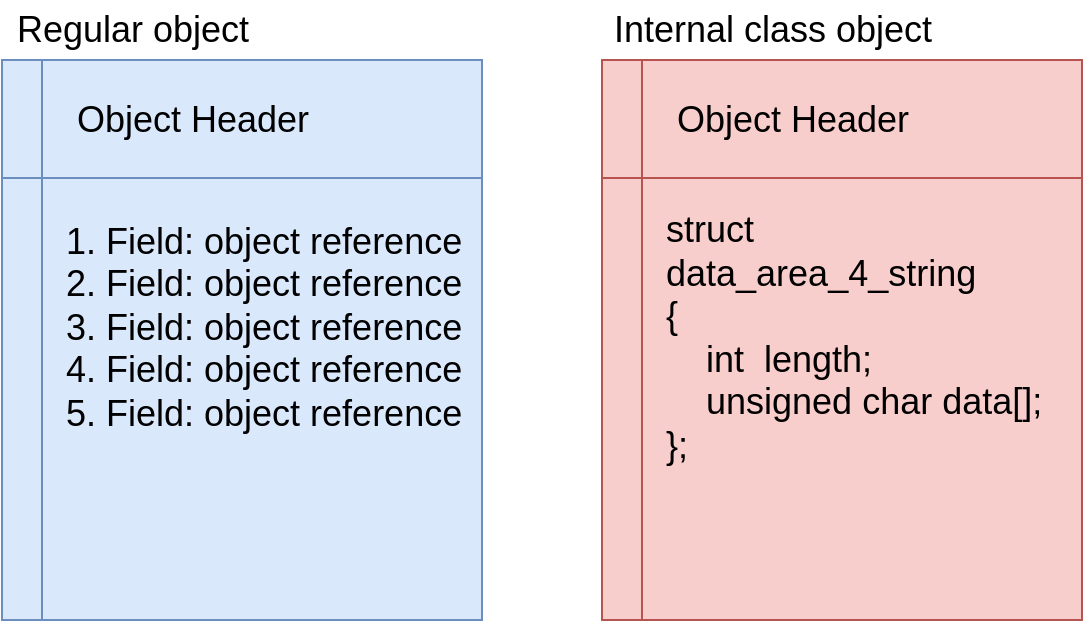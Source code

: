 <mxfile version="12.2.0" type="github" pages="1">
  <diagram id="z-yqm8LK_ysaAi4pESjv" name="Page-1">
    <mxGraphModel dx="1550" dy="600" grid="1" gridSize="10" guides="1" tooltips="1" connect="1" arrows="1" fold="1" page="1" pageScale="1" pageWidth="583" pageHeight="413" math="0" shadow="0">
      <root>
        <mxCell id="0"/>
        <mxCell id="1" parent="0"/>
        <mxCell id="VQEeNGIACDoFzXtkc-uq-13" value="" style="shape=internalStorage;whiteSpace=wrap;html=1;backgroundOutline=1;dx=20;dy=59;fillColor=#dae8fc;strokeColor=#6c8ebf;" vertex="1" parent="1">
          <mxGeometry x="20" y="40" width="240" height="280" as="geometry"/>
        </mxCell>
        <mxCell id="VQEeNGIACDoFzXtkc-uq-15" value="&lt;ol style=&quot;font-size: 18px;&quot;&gt;&lt;li style=&quot;font-size: 18px;&quot;&gt;Field: object reference&lt;/li&gt;&lt;li style=&quot;font-size: 18px;&quot;&gt;Field: object reference&lt;/li&gt;&lt;li style=&quot;font-size: 18px;&quot;&gt;Field: object reference&lt;/li&gt;&lt;li style=&quot;font-size: 18px;&quot;&gt;Field: object reference&lt;/li&gt;&lt;li style=&quot;font-size: 18px;&quot;&gt;Field: object reference&lt;/li&gt;&lt;/ol&gt;" style="text;strokeColor=none;fillColor=none;html=1;whiteSpace=wrap;verticalAlign=middle;overflow=hidden;fontSize=18;" vertex="1" parent="1">
          <mxGeometry x="30" y="100" width="230" height="140" as="geometry"/>
        </mxCell>
        <mxCell id="VQEeNGIACDoFzXtkc-uq-16" value="Object Header" style="text;html=1;resizable=0;autosize=1;align=center;verticalAlign=middle;points=[];fillColor=none;strokeColor=none;rounded=0;fontSize=18;" vertex="1" parent="1">
          <mxGeometry x="70" y="60" width="90" height="20" as="geometry"/>
        </mxCell>
        <mxCell id="VQEeNGIACDoFzXtkc-uq-17" value="" style="shape=internalStorage;whiteSpace=wrap;html=1;backgroundOutline=1;dx=20;dy=59;fillColor=#f8cecc;strokeColor=#b85450;" vertex="1" parent="1">
          <mxGeometry x="320" y="40" width="240" height="280" as="geometry"/>
        </mxCell>
        <mxCell id="VQEeNGIACDoFzXtkc-uq-19" value="Object Header" style="text;html=1;resizable=0;autosize=1;align=center;verticalAlign=middle;points=[];fillColor=none;strokeColor=none;rounded=0;fontSize=18;" vertex="1" parent="1">
          <mxGeometry x="370" y="60" width="90" height="20" as="geometry"/>
        </mxCell>
        <UserObject label="&lt;div style=&quot;font-size: 18px;&quot;&gt;struct data_area_4_string&lt;/div&gt;&lt;div style=&quot;font-size: 18px;&quot;&gt;{&lt;/div&gt;&lt;div style=&quot;font-size: 18px;&quot;&gt;&amp;nbsp; &amp;nbsp; int&amp;nbsp; length;&lt;/div&gt;&lt;div style=&quot;font-size: 18px;&quot;&gt;&amp;nbsp; &amp;nbsp; unsigned char data[];&lt;/div&gt;&lt;div style=&quot;font-size: 18px;&quot;&gt;};&lt;/div&gt;&lt;div style=&quot;font-size: 18px;&quot;&gt;&lt;br style=&quot;font-size: 18px;&quot;&gt;&lt;/div&gt;" placeholders="1" name="Variable" id="VQEeNGIACDoFzXtkc-uq-20">
          <mxCell style="text;html=1;strokeColor=none;fillColor=none;align=left;verticalAlign=middle;whiteSpace=wrap;overflow=hidden;fontSize=18;" vertex="1" parent="1">
            <mxGeometry x="350" y="110" width="200" height="160" as="geometry"/>
          </mxCell>
        </UserObject>
        <mxCell id="VQEeNGIACDoFzXtkc-uq-21" value="Regular object" style="text;html=1;resizable=0;autosize=1;align=center;verticalAlign=middle;points=[];fillColor=none;strokeColor=none;rounded=0;fontSize=18;" vertex="1" parent="1">
          <mxGeometry x="20" y="10" width="130" height="30" as="geometry"/>
        </mxCell>
        <mxCell id="VQEeNGIACDoFzXtkc-uq-22" value="Internal class object" style="text;html=1;resizable=0;autosize=1;align=center;verticalAlign=middle;points=[];fillColor=none;strokeColor=none;rounded=0;fontSize=18;" vertex="1" parent="1">
          <mxGeometry x="320" y="10" width="170" height="30" as="geometry"/>
        </mxCell>
      </root>
    </mxGraphModel>
  </diagram>
</mxfile>

